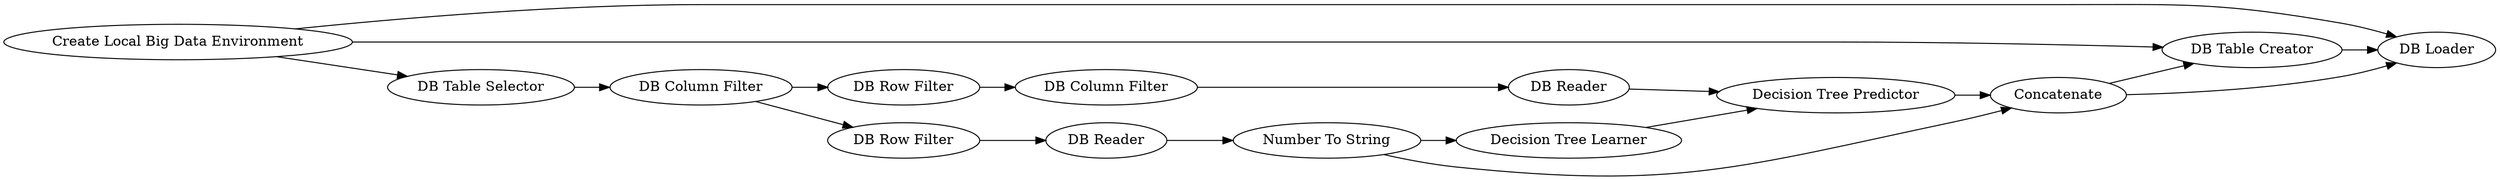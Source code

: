 digraph {
	195 -> 193
	188 -> 200
	187 -> 188
	214 -> 213
	186 -> 194
	185 -> 187
	190 -> 195
	212 -> 214
	212 -> 206
	207 -> 214
	185 -> 186
	194 -> 190
	190 -> 207
	206 -> 185
	193 -> 207
	212 -> 213
	200 -> 193
	207 -> 213
	214 [label="DB Table Creator"]
	190 [label="Number To String"]
	185 [label="DB Column Filter"]
	188 [label="DB Column Filter"]
	207 [label=Concatenate]
	206 [label="DB Table Selector"]
	186 [label="DB Row Filter"]
	194 [label="DB Reader"]
	193 [label="Decision Tree Predictor"]
	187 [label="DB Row Filter"]
	212 [label="Create Local Big Data Environment"]
	200 [label="DB Reader"]
	195 [label="Decision Tree Learner"]
	213 [label="DB Loader"]
	rankdir=LR
}
